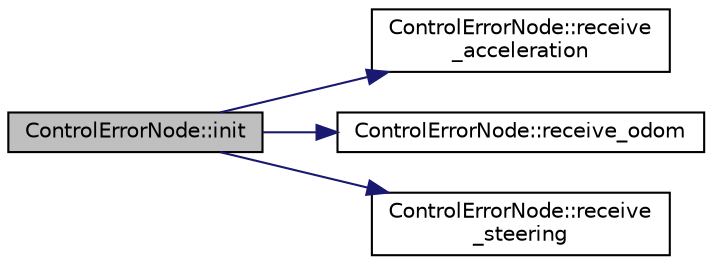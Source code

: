 digraph "ControlErrorNode::init"
{
 // LATEX_PDF_SIZE
  edge [fontname="Helvetica",fontsize="10",labelfontname="Helvetica",labelfontsize="10"];
  node [fontname="Helvetica",fontsize="10",shape=record];
  rankdir="LR";
  Node1 [label="ControlErrorNode::init",height=0.2,width=0.4,color="black", fillcolor="grey75", style="filled", fontcolor="black",tooltip=" "];
  Node1 -> Node2 [color="midnightblue",fontsize="10",style="solid",fontname="Helvetica"];
  Node2 [label="ControlErrorNode::receive\l_acceleration",height=0.2,width=0.4,color="black", fillcolor="white", style="filled",URL="$classControlErrorNode.html#a3a16265b467490597e07304edc7effed",tooltip=" "];
  Node1 -> Node3 [color="midnightblue",fontsize="10",style="solid",fontname="Helvetica"];
  Node3 [label="ControlErrorNode::receive_odom",height=0.2,width=0.4,color="black", fillcolor="white", style="filled",URL="$classControlErrorNode.html#a910e01cd8cf191d4248623027f10901d",tooltip=" "];
  Node1 -> Node4 [color="midnightblue",fontsize="10",style="solid",fontname="Helvetica"];
  Node4 [label="ControlErrorNode::receive\l_steering",height=0.2,width=0.4,color="black", fillcolor="white", style="filled",URL="$classControlErrorNode.html#af345239da3b81aeb80958c77158556a3",tooltip=" "];
}
